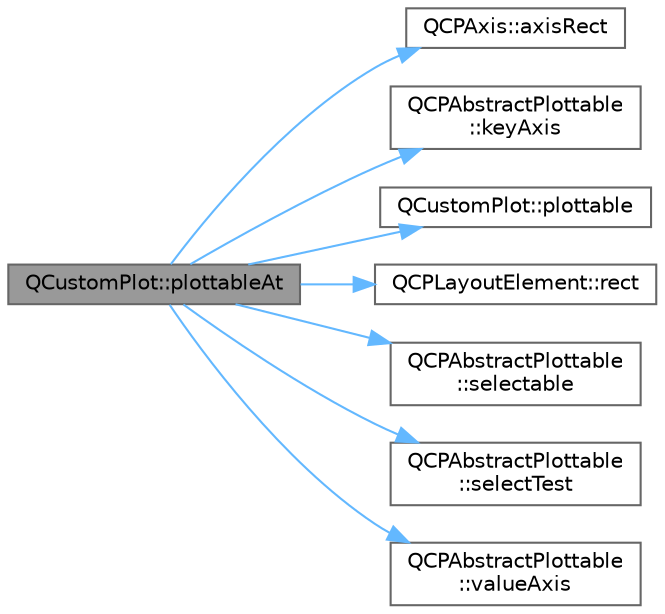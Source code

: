 digraph "QCustomPlot::plottableAt"
{
 // LATEX_PDF_SIZE
  bgcolor="transparent";
  edge [fontname=Helvetica,fontsize=10,labelfontname=Helvetica,labelfontsize=10];
  node [fontname=Helvetica,fontsize=10,shape=box,height=0.2,width=0.4];
  rankdir="LR";
  Node1 [label="QCustomPlot::plottableAt",height=0.2,width=0.4,color="gray40", fillcolor="grey60", style="filled", fontcolor="black",tooltip=" "];
  Node1 -> Node2 [color="steelblue1",style="solid"];
  Node2 [label="QCPAxis::axisRect",height=0.2,width=0.4,color="grey40", fillcolor="white", style="filled",URL="$class_q_c_p_axis.html#a001b4ddefe6ea42d5e75866e235f62e8",tooltip=" "];
  Node1 -> Node3 [color="steelblue1",style="solid"];
  Node3 [label="QCPAbstractPlottable\l::keyAxis",height=0.2,width=0.4,color="grey40", fillcolor="white", style="filled",URL="$class_q_c_p_abstract_plottable.html#aa6f25b97ee99988fe352f17cb9ed962b",tooltip=" "];
  Node1 -> Node4 [color="steelblue1",style="solid"];
  Node4 [label="QCustomPlot::plottable",height=0.2,width=0.4,color="grey40", fillcolor="white", style="filled",URL="$class_q_custom_plot.html#adea38bdc660da9412ba69fb939031567",tooltip=" "];
  Node1 -> Node5 [color="steelblue1",style="solid"];
  Node5 [label="QCPLayoutElement::rect",height=0.2,width=0.4,color="grey40", fillcolor="white", style="filled",URL="$class_q_c_p_layout_element.html#a208effccfe2cca4a0eaf9393e60f2dd4",tooltip=" "];
  Node1 -> Node6 [color="steelblue1",style="solid"];
  Node6 [label="QCPAbstractPlottable\l::selectable",height=0.2,width=0.4,color="grey40", fillcolor="white", style="filled",URL="$class_q_c_p_abstract_plottable.html#a016653741033bd332d1d4c3c725cc284",tooltip=" "];
  Node1 -> Node7 [color="steelblue1",style="solid"];
  Node7 [label="QCPAbstractPlottable\l::selectTest",height=0.2,width=0.4,color="grey40", fillcolor="white", style="filled",URL="$class_q_c_p_abstract_plottable.html#a38efe9641d972992a3d44204bc80ec1d",tooltip=" "];
  Node1 -> Node8 [color="steelblue1",style="solid"];
  Node8 [label="QCPAbstractPlottable\l::valueAxis",height=0.2,width=0.4,color="grey40", fillcolor="white", style="filled",URL="$class_q_c_p_abstract_plottable.html#a842b3831660d3e33b73863fd133889dd",tooltip=" "];
}
